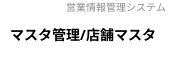 @startuml images/マスタ管理/店舗マスタ
' ヘッダー
header 営業情報管理システム
' タイトル
title マスタ管理/店舗マスタ
' 
hide circle
' 
hide method





@enduml